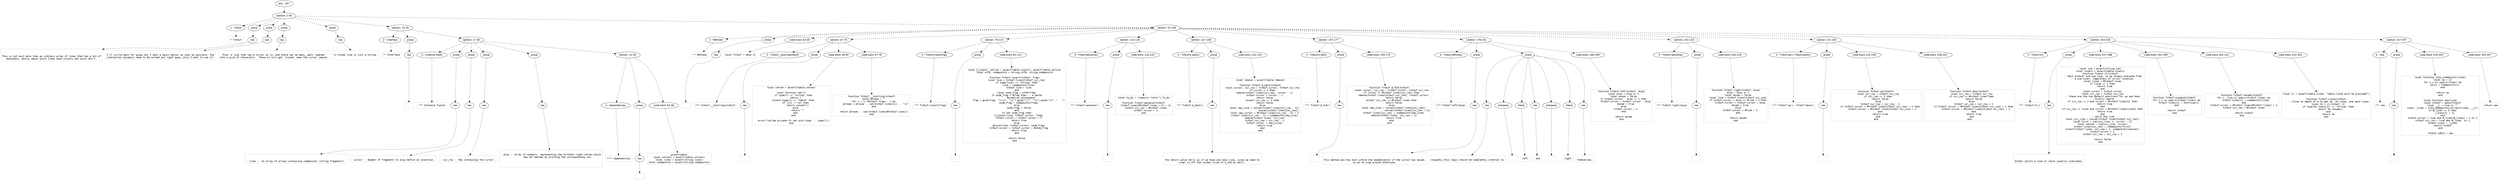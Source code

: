 digraph lpegNode {

node [fontname=Helvetica]
edge [style=dashed]

doc_0 [label="doc - 357"]


doc_0 -> { section_1}
{rank=same; section_1}

section_1 [label="section: 1-40"]


// END RANK doc_0

section_1 -> { header_2 prose_3 prose_4 prose_5 prose_6 section_7 section_8}
{rank=same; header_2 prose_3 prose_4 prose_5 prose_6 section_7 section_8}

header_2 [label="1 : Txtbuf"]

prose_3 [label="prose"]

prose_4 [label="prose"]

prose_5 [label="prose"]

prose_6 [label="prose"]

section_7 [label="section: 15-16"]

section_8 [label="section: 41-326"]


// END RANK section_1

header_2 -> leaf_9
leaf_9  [color=Gray,shape=rectangle,fontname=Inconsolata,label="* Txtbuf"]
// END RANK header_2

prose_3 -> { raw_10}
{rank=same; raw_10}

raw_10 [label="raw"]


// END RANK prose_3

raw_10 -> leaf_11
leaf_11  [color=Gray,shape=rectangle,fontname=Inconsolata,label="

This is not much more than an ordinary array of lines that has a bit of
awareness, mostly about which lines have cursors and which don't.
"]
// END RANK raw_10

prose_4 -> { raw_12}
{rank=same; raw_12}

raw_12 [label="raw"]


// END RANK prose_4

raw_12 -> leaf_13
leaf_13  [color=Gray,shape=rectangle,fontname=Inconsolata,label="
I'll circle back for quipu but I want a basic editor as soon as possible. The
interaction dynamics need to be worked out right away, plus I want to use it!
"]
// END RANK raw_12

prose_5 -> { raw_14}
{rank=same; raw_14}

raw_14 [label="raw"]


// END RANK prose_5

raw_14 -> leaf_15
leaf_15  [color=Gray,shape=rectangle,fontname=Inconsolata,label="
Plan: A line that has a cursor on it, and there can be many, gets 'opened'
into a grid of characters.  These in turn get 'closed' when the cursor leaves.
"]
// END RANK raw_14

prose_6 -> { raw_16}
{rank=same; raw_16}

raw_16 [label="raw"]


// END RANK prose_6

raw_16 -> leaf_17
leaf_17  [color=Gray,shape=rectangle,fontname=Inconsolata,label="
A closed line is just a string.

"]
// END RANK raw_16

section_7 -> { header_18 prose_19 section_20}
{rank=same; header_18 prose_19 section_20}

header_18 [label="2 : Interface"]

prose_19 [label="prose"]

section_20 [label="section: 17-30"]


// END RANK section_7

header_18 -> leaf_21
leaf_21  [color=Gray,shape=rectangle,fontname=Inconsolata,label="** Interface"]
// END RANK header_18

prose_19 -> { raw_22}
{rank=same; raw_22}

raw_22 [label="raw"]


// END RANK prose_19

raw_22 -> leaf_23
leaf_23  [color=Gray,shape=rectangle,fontname=Inconsolata,label="
"]
// END RANK raw_22

section_20 -> { header_24 prose_25 prose_26 prose_27 prose_28 section_29}
{rank=same; header_24 prose_25 prose_26 prose_27 prose_28 section_29}

header_24 [label="3 : Instance fields"]

prose_25 [label="prose"]

prose_26 [label="prose"]

prose_27 [label="prose"]

prose_28 [label="prose"]

section_29 [label="section: 31-40"]


// END RANK section_20

header_24 -> leaf_30
leaf_30  [color=Gray,shape=rectangle,fontname=Inconsolata,label="*** Instance fields"]
// END RANK header_24

prose_25 -> { raw_31}
{rank=same; raw_31}

raw_31 [label="raw"]


// END RANK prose_25

raw_31 -> leaf_32
leaf_32  [color=Gray,shape=rectangle,fontname=Inconsolata,label="

- lines :  An array of arrays containing codepoints (string fragments).
"]
// END RANK raw_31

prose_26 -> { raw_33}
{rank=same; raw_33}

raw_33 [label="raw"]


// END RANK prose_26

raw_33 -> leaf_34
leaf_34  [color=Gray,shape=rectangle,fontname=Inconsolata,label="
- cursor :  Number of fragments to skip before an insertion.
"]
// END RANK raw_33

prose_27 -> { raw_35}
{rank=same; raw_35}

raw_35 [label="raw"]


// END RANK prose_27

raw_35 -> leaf_36
leaf_36  [color=Gray,shape=rectangle,fontname=Inconsolata,label="
- cur_row :  Row containing the cursor.
"]
// END RANK raw_35

prose_28 -> { raw_37}
{rank=same; raw_37}

raw_37 [label="raw"]


// END RANK prose_28

raw_37 -> leaf_38
leaf_38  [color=Gray,shape=rectangle,fontname=Inconsolata,label="
- disp :  Array of numbers, representing the furthest-right column which
          may be reached by printing the corresponding row.



"]
// END RANK raw_37

section_29 -> { header_39 prose_40 codeblock_41}
{rank=same; header_39 prose_40 codeblock_41}

header_39 [label="4 : dependencies"]

prose_40 [label="prose"]

codeblock_41 [label="code block 33-38"]


// END RANK section_29

header_39 -> leaf_42
leaf_42  [color=Gray,shape=rectangle,fontname=Inconsolata,label="**** dependencies"]
// END RANK header_39

prose_40 -> { raw_43}
{rank=same; raw_43}

raw_43 [label="raw"]


// END RANK prose_40

raw_43 -> leaf_44
leaf_44  [color=Gray,shape=rectangle,fontname=Inconsolata,label="
"]
// END RANK raw_43

codeblock_41 -> leaf_45
leaf_45  [color=Gray,shape=rectangle,fontname=Inconsolata,label="assert(meta)
local collect = assert(table.collect)
local lines = assert(string.lines)
local codepoints = assert(string.codepoints)"]
// END RANK codeblock_41

section_8 -> { header_46 prose_47 codeblock_48 section_49 section_50 section_51 section_52 section_53 section_54 section_55 section_56 section_57 section_58}
{rank=same; header_46 prose_47 codeblock_48 section_49 section_50 section_51 section_52 section_53 section_54 section_55 section_56 section_57 section_58}

header_46 [label="2 : Methods"]

prose_47 [label="prose"]

codeblock_48 [label="code block 43-45"]

section_49 [label="section: 47-78"]

section_50 [label="section: 79-113"]

section_51 [label="section: 114-126"]

section_52 [label="section: 127-156"]

section_53 [label="section: 157-177"]

section_54 [label="section: 178-201"]

section_55 [label="section: 202-220"]

section_56 [label="section: 221-252"]

section_57 [label="section: 253-326"]

section_58 [label="section: 327-357"]


// END RANK section_8

header_46 -> leaf_59
leaf_59  [color=Gray,shape=rectangle,fontname=Inconsolata,label="** Methods"]
// END RANK header_46

prose_47 -> { raw_60}
{rank=same; raw_60}

raw_60 [label="raw"]


// END RANK prose_47

raw_60 -> leaf_61
leaf_61  [color=Gray,shape=rectangle,fontname=Inconsolata,label="
"]
// END RANK raw_60

codeblock_48 -> leaf_62
leaf_62  [color=Gray,shape=rectangle,fontname=Inconsolata,label="local Txtbuf = meta {}"]
// END RANK codeblock_48

section_49 -> { header_63 prose_64 codeblock_65 codeblock_66}
{rank=same; header_63 prose_64 codeblock_65 codeblock_66}

header_63 [label="3 : Txtbuf.__tostring(txtbuf)"]

prose_64 [label="prose"]

codeblock_65 [label="code block 49-65"]

codeblock_66 [label="code block 67-76"]


// END RANK section_49

header_63 -> leaf_67
leaf_67  [color=Gray,shape=rectangle,fontname=Inconsolata,label="*** Txtbuf.__tostring(txtbuf)"]
// END RANK header_63

prose_64 -> { raw_68}
{rank=same; raw_68}

raw_68 [label="raw"]


// END RANK prose_64

raw_68 -> leaf_69
leaf_69  [color=Gray,shape=rectangle,fontname=Inconsolata,label="
"]
// END RANK raw_68

codeblock_65 -> leaf_70
leaf_70  [color=Gray,shape=rectangle,fontname=Inconsolata,label="local concat = assert(table.concat)

local function cat(l)
   if type(l) == \"string\" then
      return l
   elseif type(l) == \"table\" then
      if l[1] ~= nil then
         return concat(l)
      else
         return \"\"
      end
   end

   error(\"called private fn cat with type\" .. type(l))
end"]
// END RANK codeblock_65

codeblock_66 -> leaf_71
leaf_71  [color=Gray,shape=rectangle,fontname=Inconsolata,label="function Txtbuf.__tostring(txtbuf)
   local phrase = \"\"
   for i = 1, #txtbuf.lines - 1 do
      phrase = phrase .. cat(txtbuf.lines[i]) .. \"\\n\"
   end

   return phrase .. cat(txtbuf.lines[#txtbuf.lines])
end"]
// END RANK codeblock_66

section_50 -> { header_72 prose_73 codeblock_74}
{rank=same; header_72 prose_73 codeblock_74}

header_72 [label="3 : Txtbuf:insert(frag)"]

prose_73 [label="prose"]

codeblock_74 [label="code block 81-111"]


// END RANK section_50

header_72 -> leaf_75
leaf_75  [color=Gray,shape=rectangle,fontname=Inconsolata,label="*** Txtbuf:insert(frag)"]
// END RANK header_72

prose_73 -> { raw_76}
{rank=same; raw_76}

raw_76 [label="raw"]


// END RANK prose_73

raw_76 -> leaf_77
leaf_77  [color=Gray,shape=rectangle,fontname=Inconsolata,label="
"]
// END RANK raw_76

codeblock_74 -> leaf_78
leaf_78  [color=Gray,shape=rectangle,fontname=Inconsolata,label="local t_insert, splice = assert(table.insert), assert(table.splice)
local utf8, codepoints = string.utf8, string.codepoints

function Txtbuf.insert(txtbuf, frag)
   local line = txtbuf.lines[txtbuf.cur_row]
   if type(line) == \"string\" then
      line = codepoints(line)
      txtbuf.line = line
   end
   local wide_frag = utf8(frag)
   if wide_frag < #frag then -- a paste
      -- Normalize whitespace
      frag = gsub(frag, \"\\r\\n\", \"\\n\"):gsub(\"\\r\", \"\\n\"):gsub(\"\\t\", \"   \")
      wide_frag = codepoints(frag)
   else
      wide_frag = false
   end
   if not wide_frag then
      t_insert(line, txtbuf.cursor, frag)
      txtbuf.cursor = txtbuf.cursor + 1
      return true
   else
      splice(line, txtbuf.cursor, wide_frag)
      txtbuf.cursor = txtbuf.cursor + #wide_frag
      return true
   end

   return false
end"]
// END RANK codeblock_74

section_51 -> { header_79 prose_80 codeblock_81}
{rank=same; header_79 prose_80 codeblock_81}

header_79 [label="3 : Txtbuf:advance()"]

prose_80 [label="prose"]

codeblock_81 [label="code block 116-124"]


// END RANK section_51

header_79 -> leaf_82
leaf_82  [color=Gray,shape=rectangle,fontname=Inconsolata,label="*** Txtbuf:advance()"]
// END RANK header_79

prose_80 -> { raw_83}
{rank=same; raw_83}

raw_83 [label="raw"]


// END RANK prose_80

raw_83 -> leaf_84
leaf_84  [color=Gray,shape=rectangle,fontname=Inconsolata,label="
"]
// END RANK raw_83

codeblock_81 -> leaf_85
leaf_85  [color=Gray,shape=rectangle,fontname=Inconsolata,label="local ts_bw = (require \"color\").ts_bw

function Txtbuf.advance(txtbuf)
   txtbuf.lines[#txtbuf.lines + 1] = {}
   txtbuf.cur_row = #txtbuf.lines
   txtbuf.cursor = 1
end"]
// END RANK codeblock_81

section_52 -> { header_86 prose_87 codeblock_88}
{rank=same; header_86 prose_87 codeblock_88}

header_86 [label="3 : Txtbuf:d_back()"]

prose_87 [label="prose"]

codeblock_88 [label="code block 132-154"]


// END RANK section_52

header_86 -> leaf_89
leaf_89  [color=Gray,shape=rectangle,fontname=Inconsolata,label="*** Txtbuf:d_back()"]
// END RANK header_86

prose_87 -> { raw_90}
{rank=same; raw_90}

raw_90 [label="raw"]


// END RANK prose_87

raw_90 -> leaf_91
leaf_91  [color=Gray,shape=rectangle,fontname=Inconsolata,label="

The return value tells us if we have one less line, since we need to
clear it off the screen (true of d_fwd as well).
"]
// END RANK raw_90

codeblock_88 -> leaf_92
leaf_92  [color=Gray,shape=rectangle,fontname=Inconsolata,label="local remove = assert(table.remove)

function Txtbuf.d_back(txtbuf)
   local cursor, cur_row = txtbuf.cursor, txtbuf.cur_row
   if cursor > 1 then
      remove(txtbuf.lines[cur_row], cursor - 1)
      txtbuf.cursor = cursor - 1
      return false
   elseif cur_row == 1 then
      return false
   else
      local new_line = concat(txtbuf.lines[cur_row - 1])
                       .. concat(txtbuf.lines[cur_row])
      local new_cursor = #txtbuf.lines[cur_row - 1] + 1
      txtbuf.lines[cur_row - 1] = codepoints(new_line)
      remove(txtbuf.lines, cur_row)
      txtbuf.cur_row = cur_row - 1
      txtbuf.cursor = new_cursor
      return true
   end
end"]
// END RANK codeblock_88

section_53 -> { header_93 prose_94 codeblock_95}
{rank=same; header_93 prose_94 codeblock_95}

header_93 [label="3 : Txtbuf:d_fwd()"]

prose_94 [label="prose"]

codeblock_95 [label="code block 159-175"]


// END RANK section_53

header_93 -> leaf_96
leaf_96  [color=Gray,shape=rectangle,fontname=Inconsolata,label="*** Txtbuf:d_fwd()"]
// END RANK header_93

prose_94 -> { raw_97}
{rank=same; raw_97}

raw_97 [label="raw"]


// END RANK prose_94

raw_97 -> leaf_98
leaf_98  [color=Gray,shape=rectangle,fontname=Inconsolata,label="
"]
// END RANK raw_97

codeblock_95 -> leaf_99
leaf_99  [color=Gray,shape=rectangle,fontname=Inconsolata,label="function Txtbuf.d_fwd(txtbuf)
   local cursor, cur_row = txtbuf.cursor, txtbuf.cur_row
   if cursor <= #txtbuf.lines[cur_row] then
      remove(txtbuf.lines[txtbuf.cur_row], txtbuf.cursor)
      return false
   elseif cur_row == #txtbuf.lines then
      return false
   else
      local new_line = concat(txtbuf.lines[cur_row])
                       .. concat(txtbuf.lines[cur_row + 1])
      txtbuf.lines[cur_row] = codepoints(new_line)
      remove(txtbuf.lines, cur_row + 1)
      return true
   end
end"]
// END RANK codeblock_95

section_54 -> { header_100 prose_101 prose_102 codeblock_103}
{rank=same; header_100 prose_101 prose_102 codeblock_103}

header_100 [label="3 : Txtbuf:left(disp)"]

prose_101 [label="prose"]

prose_102 [label="prose"]

codeblock_103 [label="code block 186-199"]


// END RANK section_54

header_100 -> leaf_104
leaf_104  [color=Gray,shape=rectangle,fontname=Inconsolata,label="*** Txtbuf:left(disp)"]
// END RANK header_100

prose_101 -> { raw_105}
{rank=same; raw_105}

raw_105 [label="raw"]


// END RANK prose_101

raw_105 -> leaf_106
leaf_106  [color=Gray,shape=rectangle,fontname=Inconsolata,label="

This method and the next inform the modeSelektor if the cursor has moved,
so as to wrap around otherwise.
"]
// END RANK raw_105

prose_102 -> { raw_107 prespace_108 literal_109 raw_110 prespace_111 literal_112 raw_113}
{rank=same; raw_107 prespace_108 literal_109 raw_110 prespace_111 literal_112 raw_113}

raw_107 [label="raw"]

prespace_108 [label="prespace"]

literal_109 [label="literal"]

raw_110 [label="raw"]

prespace_111 [label="prespace"]

literal_112 [label="literal"]

raw_113 [label="raw"]


// END RANK prose_102

raw_107 -> leaf_114
leaf_114  [color=Gray,shape=rectangle,fontname=Inconsolata,label="
Arguably this logic should be completely internal to"]
// END RANK raw_107

prespace_108 -> leaf_115
leaf_115  [color=Gray,shape=rectangle,fontname=Inconsolata,label=" "]
// END RANK prespace_108

literal_109 -> leaf_116
leaf_116  [color=Gray,shape=rectangle,fontname=Inconsolata,label="left"]
// END RANK literal_109

raw_110 -> leaf_117
leaf_117  [color=Gray,shape=rectangle,fontname=Inconsolata,label=" and"]
// END RANK raw_110

prespace_111 -> leaf_118
leaf_118  [color=Gray,shape=rectangle,fontname=Inconsolata,label=" "]
// END RANK prespace_111

literal_112 -> leaf_119
leaf_119  [color=Gray,shape=rectangle,fontname=Inconsolata,label="right"]
// END RANK literal_112

raw_113 -> leaf_120
leaf_120  [color=Gray,shape=rectangle,fontname=Inconsolata,label="
themselves.
"]
// END RANK raw_113

codeblock_103 -> leaf_121
leaf_121  [color=Gray,shape=rectangle,fontname=Inconsolata,label="function Txtbuf.left(txtbuf, disp)
   local disp = disp or 1
   local moved = false
   if txtbuf.cursor - disp >= 1 then
      txtbuf.cursor = txtbuf.cursor - disp
      moved = true
   else
      txtbuf.cursor = 1
   end

   return moved
end"]
// END RANK codeblock_103

section_55 -> { header_122 prose_123 codeblock_124}
{rank=same; header_122 prose_123 codeblock_124}

header_122 [label="3 : Txtbuf:right(disp)"]

prose_123 [label="prose"]

codeblock_124 [label="code block 204-218"]


// END RANK section_55

header_122 -> leaf_125
leaf_125  [color=Gray,shape=rectangle,fontname=Inconsolata,label="*** Txtbuf:right(disp)"]
// END RANK header_122

prose_123 -> { raw_126}
{rank=same; raw_126}

raw_126 [label="raw"]


// END RANK prose_123

raw_126 -> leaf_127
leaf_127  [color=Gray,shape=rectangle,fontname=Inconsolata,label="
"]
// END RANK raw_126

codeblock_124 -> leaf_128
leaf_128  [color=Gray,shape=rectangle,fontname=Inconsolata,label="function Txtbuf.right(txtbuf, disp)
   disp = disp or 1
   local moved = false
   local line = txtbuf.lines[txtbuf.cur_row]
   if txtbuf.cursor + disp <= #line + 1 then
      txtbuf.cursor = txtbuf.cursor + disp
      moved = true
   else
      txtbuf.cursor = #line + 1
   end

   return moved
end"]
// END RANK codeblock_124

section_56 -> { header_129 prose_130 codeblock_131 codeblock_132}
{rank=same; header_129 prose_130 codeblock_131 codeblock_132}

header_129 [label="3 : Txtbuf:up(), Txtbuf:down()"]

prose_130 [label="prose"]

codeblock_131 [label="code block 223-236"]

codeblock_132 [label="code block 238-251"]


// END RANK section_56

header_129 -> leaf_133
leaf_133  [color=Gray,shape=rectangle,fontname=Inconsolata,label="*** Txtbuf:up(), Txtbuf:down()"]
// END RANK header_129

prose_130 -> { raw_134}
{rank=same; raw_134}

raw_134 [label="raw"]


// END RANK prose_130

raw_134 -> leaf_135
leaf_135  [color=Gray,shape=rectangle,fontname=Inconsolata,label="
"]
// END RANK raw_134

codeblock_131 -> leaf_136
leaf_136  [color=Gray,shape=rectangle,fontname=Inconsolata,label="function Txtbuf.up(txtbuf)
   local cur_row = txtbuf.cur_row
   if cur_row == 1 then
      return false
   else
      txtbuf.cur_row = cur_row - 1
      if txtbuf.cursor > #txtbuf.lines[txtbuf.cur_row] + 1 then
         txtbuf.cursor = #txtbuf.lines[txtbuf.cur_row] + 1
      end
      return true
   end
end"]
// END RANK codeblock_131

codeblock_132 -> leaf_137
leaf_137  [color=Gray,shape=rectangle,fontname=Inconsolata,label="function Txtbuf.down(txtbuf)
   local cur_row = txtbuf.cur_row
   if cur_row == #txtbuf.lines then
      return false
   else
      txtbuf.cur_row = cur_row + 1
      if txtbuf.cursor > #txtbuf.lines[txtbuf.cur_row] + 1 then
         txtbuf.cursor = #txtbuf.lines[txtbuf.cur_row] + 1
      end
      return true
   end
end"]
// END RANK codeblock_132

section_57 -> { header_138 prose_139 codeblock_140 codeblock_141 codeblock_142 codeblock_143}
{rank=same; header_138 prose_139 codeblock_140 codeblock_141 codeblock_142 codeblock_143}

header_138 [label="3 : Txtbuf:nl()"]

prose_139 [label="prose"]

codeblock_140 [label="code block 257-288"]

codeblock_141 [label="code block 291-299"]

codeblock_142 [label="code block 301-311"]

codeblock_143 [label="code block 313-324"]


// END RANK section_57

header_138 -> leaf_144
leaf_144  [color=Gray,shape=rectangle,fontname=Inconsolata,label="*** Txtbuf:nl()"]
// END RANK header_138

prose_139 -> { raw_145}
{rank=same; raw_145}

raw_145 [label="raw"]


// END RANK prose_139

raw_145 -> leaf_146
leaf_146  [color=Gray,shape=rectangle,fontname=Inconsolata,label="

Either splits a line or (more usually) evaluates.
"]
// END RANK raw_145

codeblock_140 -> leaf_147
leaf_147  [color=Gray,shape=rectangle,fontname=Inconsolata,label="local sub = assert(string.sub)
local insert = assert(table.insert)
function Txtbuf.nl(txtbuf)
   -- Most txtbufs are one line, so we always evaluate from
   -- a one-liner, regardless of cursor location.
   local linum = #txtbuf.lines
   if linum == 1 then
      return true
   end
   local cursor = txtbuf.cursor
   local cur_row = txtbuf.cur_row
   -- these are the two default positions for up and down
   -- history search
   if cur_row == 1 and cursor > #txtbuf.lines[1] then
      return true
   end
   if cur_row == linum and cursor > #txtbuf.lines[linum] then
      return true
   end
   -- split the line
   local cur_line = concat(txtbuf.lines[txtbuf.cur_row])
   local first = sub(cur_line, 1, cursor - 1)
   local second = sub(cur_line, cursor)
   txtbuf.lines[cur_row] = codepoints(first)
   insert(txtbuf.lines, cur_row + 1, codepoints(second))
   txtbuf.cursor = 1
   txtbuf.cur_row = cur_row + 1

   return false
end"]
// END RANK codeblock_140

codeblock_141 -> leaf_148
leaf_148  [color=Gray,shape=rectangle,fontname=Inconsolata,label="function Txtbuf.suspend(txtbuf)
   for i,v in ipairs(txtbuf.lines) do
      txtbuf.lines[i] = tostring(v)
   end

   return txtbuf
end"]
// END RANK codeblock_141

codeblock_142 -> leaf_149
leaf_149  [color=Gray,shape=rectangle,fontname=Inconsolata,label="function Txtbuf.resume(txtbuf)
   for i, line in ipairs(txtbuf.lines) do
      txtbuf.lines[i] = codepoints(line)
   end
   txtbuf.cursor = #txtbuf.lines[#txtbuf.lines] + 1
   txtbuf.cur_row = #txtbuf.lines

   return txtbuf
end"]
// END RANK codeblock_142

codeblock_143 -> leaf_150
leaf_150  [color=Gray,shape=rectangle,fontname=Inconsolata,label="local cl = assert(table.clone, \"table.clone must be provided\")

function Txtbuf.clone(txtbuf)
   -- Clone to depth of 3 to get tb, tb.lines, and each lines
   local tb = cl(txtbuf, 3)
   if type(tb.lines[1]) == \"string\" then
      return tb:resume()
   end
   return tb
end"]
// END RANK codeblock_143

section_58 -> { header_151 prose_152 codeblock_153 codeblock_154}
{rank=same; header_151 prose_152 codeblock_153 codeblock_154}

header_151 [label="3 : new"]

prose_152 [label="prose"]

codeblock_153 [label="code block 329-353"]

codeblock_154 [label="code block 355-357"]


// END RANK section_58

header_151 -> leaf_155
leaf_155  [color=Gray,shape=rectangle,fontname=Inconsolata,label="*** new"]
// END RANK header_151

prose_152 -> { raw_156}
{rank=same; raw_156}

raw_156 [label="raw"]


// END RANK prose_152

raw_156 -> leaf_157
leaf_157  [color=Gray,shape=rectangle,fontname=Inconsolata,label="
"]
// END RANK raw_156

codeblock_153 -> leaf_158
leaf_158  [color=Gray,shape=rectangle,fontname=Inconsolata,label="local function into_codepoints(lines)
   local cp = {}
   for i,v in ipairs(lines) do
      cp[i] = codepoints(v)
   end

   return cp
end

local function new(line)
   local txtbuf = meta(Txtbuf)
   local __l = line or \"\"
   local _lines = into_codepoints(collect(lines, __l))
   if #_lines == 0 then
      _lines[1] = {}
   end
   txtbuf.cursor = line and #_lines[#_lines] + 1 or 1
   txtbuf.cur_row = line and #_lines  or 1
   txtbuf.lines = _lines
   return txtbuf
end

Txtbuf.idEst = new"]
// END RANK codeblock_153

codeblock_154 -> leaf_159
leaf_159  [color=Gray,shape=rectangle,fontname=Inconsolata,label="return new"]
// END RANK codeblock_154


}
